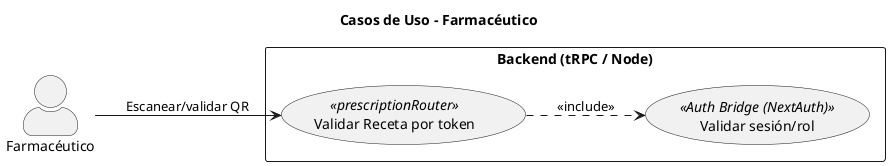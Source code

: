 @startuml UC-Farmaceutico
title Casos de Uso – Farmacéutico

left to right direction
skinparam actorStyle awesome

actor "Farmacéutico" as Pharm

rectangle "Backend (tRPC / Node)" as System {
  (Validar sesión/rol) as UC_Auth <<Auth Bridge (NextAuth)>>
  (Validar Receta por token) as UC_PresVerify <<prescriptionRouter>>

  UC_PresVerify ..> UC_Auth : <<include>>
}

Pharm --> UC_PresVerify : "Escanear/validar QR"
@enduml
